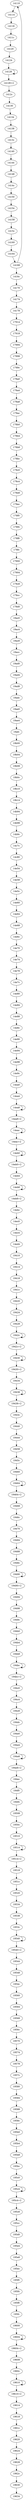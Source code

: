digraph G {
"14110" -> "14114"
"14114" -> "14118"
"14118" -> "1411c"
"1411c" -> "14120"
"14120" -> "14124"
"14124" -> "14128"
"14128+2" -> "1412c"
"14128" -> "14128"
"14128" -> "14128+2"
"1412c" -> "14130"
"14130" -> "14134"
"14134" -> "14138"
"14138" -> "1413c"
"1413c" -> "14140"
"14140" -> "14144"
"14144" -> "14148"
"14148" -> "1414c"
"1414c" -> "14150"
"14150" -> "14154"
"14154" -> "14158"
"14158" -> "1415c"
"1415c" -> "14160"
"14160" -> "14164"
"14164" -> "14168"
"14168" -> "14110"
"14168" -> "1416c"
"1416c" -> "14170"
"14170" -> "14174"
"14174" -> "14178"
"14178" -> "17914"
"14b94" -> "14b98"
"14b98" -> "14b9c"
"14b9c" -> "14c7c"
"14c7c" -> "14c80"
"14c80" -> "14e54"
"14e54" -> "14e58"
"14e58" -> "14e5c"
"14e5c" -> "14e60"
"14e60" -> "14e64"
"14e64" -> "14e68"
"14e68" -> "14e6c"
"14e6c" -> "14e70"
"14e70" -> "14e74"
"14e74" -> "14e78"
"14e78" -> "14e7c"
"14e7c" -> "14e80"
"14e80" -> "14e84"
"14e84" -> "14e88"
"14e88" -> "14e8c"
"14e8c" -> "14e90"
"14e90" -> "14e94"
"14e94" -> "14e98"
"14e98" -> "14e9c"
"14e9c" -> "14ea0"
"14ea0" -> "14ea4"
"14ea4" -> "14ea8"
"14ea8+2" -> "14eac"
"14ea8" -> "14ea8"
"14ea8" -> "14ea8+2"
"14eac+2" -> "14eb0"
"14eac" -> "14eac"
"14eac" -> "14eac+2"
"14eb0+2" -> "14eb4"
"14eb0" -> "14eb0"
"14eb0" -> "14eb0+2"
"14eb4" -> "14eb8"
"14eb8+2" -> "14ebc"
"14eb8" -> "14eb8"
"14eb8" -> "14eb8+2"
"14ebc" -> "14ec0"
"14ec0" -> "14ec4"
"14ec4" -> "14ed4"
"14ed4" -> "19410"
"17894" -> "17898"
"17898" -> "1789c"
"1789c" -> "178a0"
"178a0" -> "178a4"
"178a4" -> "178a8"
"178a8" -> "178ac"
"178ac" -> "178b0"
"178b0" -> "178b4"
"178b4" -> "178b8"
"178b8" -> "178bc"
"178bc" -> "178c0"
"178c0" -> "178c4"
"178c4" -> "178e8"
"178c8" -> "178cc"
"178cc" -> "178d0"
"178d0" -> "19ac0"
"178e8" -> "178ec"
"178ec" -> "178f0"
"178f0" -> "178f4"
"178f4" -> "178f8"
"178f8" -> "178fc"
"178fc" -> "17900"
"17900" -> "17904"
"17904" -> "178c8"
"17914" -> "17918"
"17918" -> "17894"
"19410" -> "19414"
"19414" -> "19418"
"19418" -> "1941c"
"1941c" -> "19420"
"19420" -> "19424"
"19424" -> "19428"
"19428" -> "1942c"
"1942c+2" -> "19430"
"1942c" -> "1942c"
"1942c" -> "1942c+2"
"19430+2" -> "19434"
"19430" -> "19430"
"19430" -> "19430+2"
"19434" -> "19438"
"19438+2" -> "1943c"
"19438" -> "19438"
"19438" -> "19438+2"
"1943c" -> "19440"
"19440" -> "19444"
"19444" -> "19458"
"19458" -> "1945c"
"1945c" -> "19460"
"19460" -> "19464"
"19464+2" -> "19468"
"19464" -> "19464"
"19464" -> "19464+2"
"19468" -> "1946c"
"1946c" -> "19470"
"19470" -> "19484"
"19484" -> "19488"
"19488" -> "1948c"
"1948c" -> "19490"
"19490+2" -> "19494"
"19490" -> "19490"
"19490" -> "19490+2"
"19494" -> "19498"
"19498" -> "1949c"
"1949c" -> "194b0"
"194b0" -> "194b4"
"194b4" -> "194b8"
"194b8" -> "194bc"
"194bc+2" -> "194c0"
"194bc" -> "194bc"
"194bc" -> "194bc+2"
"194c0" -> "194c4"
"194c4" -> "194c8"
"194c8" -> "194dc"
"194dc" -> "194e0"
"194e0" -> "194e4"
"194e4" -> "194e8"
"194e8+2" -> "194ec"
"194e8" -> "194e8"
"194e8" -> "194e8+2"
"194ec" -> "194f0"
"194f0" -> "194f4"
"194f4" -> "19508"
"19508" -> "1950c"
"1950c" -> "19510"
"19510" -> "19514"
"19514+2" -> "19518"
"19514" -> "19514"
"19514" -> "19514+2"
"19518" -> "1951c"
"1951c" -> "19520"
"19520" -> "19534"
"19534" -> "19538"
"19538" -> "1953c"
"1953c" -> "19540"
"19540+2" -> "19544"
"19540" -> "19540"
"19540" -> "19540+2"
"19544" -> "19548"
"19548" -> "1954c"
"1954c" -> "19560"
"19560" -> "19564"
"19564" -> "19568"
"19568" -> "1956c"
"1956c" -> "19570"
"19570" -> "19574"
"19574" -> "19578"
"19578" -> "1957c"
"1957c" -> "19580"
"19580" -> "19584"
"19584" -> "19588"
"19588" -> "1958c"
"1958c" -> "195b0"
"195b0" -> "195b4"
"195b4" -> "195b8"
"195b8" -> "195bc"
"195bc" -> "195c0"
"195c0" -> "195c4"
"195c4+2" -> "195c8"
"195c4" -> "195c4"
"195c4" -> "195c4+2"
"195c8" -> "195cc"
"195cc" -> "195d0"
"195d0" -> "195e4"
"195e4" -> "195e8"
"195e8" -> "195ec"
"195ec" -> "195f0"
"195f0" -> "195f4"
"195f4" -> "195f8"
"195f8" -> "195fc"
"195fc" -> "19600"
"19600" -> "19604"
"19604+2" -> "19608"
"19604" -> "19604"
"19604" -> "19604+2"
"19608" -> "1960c"
"1960c" -> "19610"
"19610+2" -> "19614"
"19610" -> "19610"
"19610" -> "19610+2"
"19614" -> "19618"
"19618" -> "1961c"
"1961c" -> "19620"
"19620" -> "19624"
"19624" -> "19628"
"19628" -> "1962c"
"1962c" -> "19630"
"19630" -> "19634"
"19ac0" -> "19ac4"
"19ac4" -> "19ac8"
"19ac8" -> "19acc"
"19acc" -> "19ad0"
"19ad0" -> "19ad4"
"19ad4" -> "19ad8"
"19ad8" -> "19adc"
"19adc" -> "19ae0"
"19ae0" -> "19ae4"
"19ae4" -> "19afc"
"19afc" -> "19b00"
"19b00" -> "19b04"
"19b04" -> "19b08"
"19b08" -> "19b0c"
"19b0c" -> "19b10"
"19b10" -> "19b14"
"19b14" -> "14b94"
}